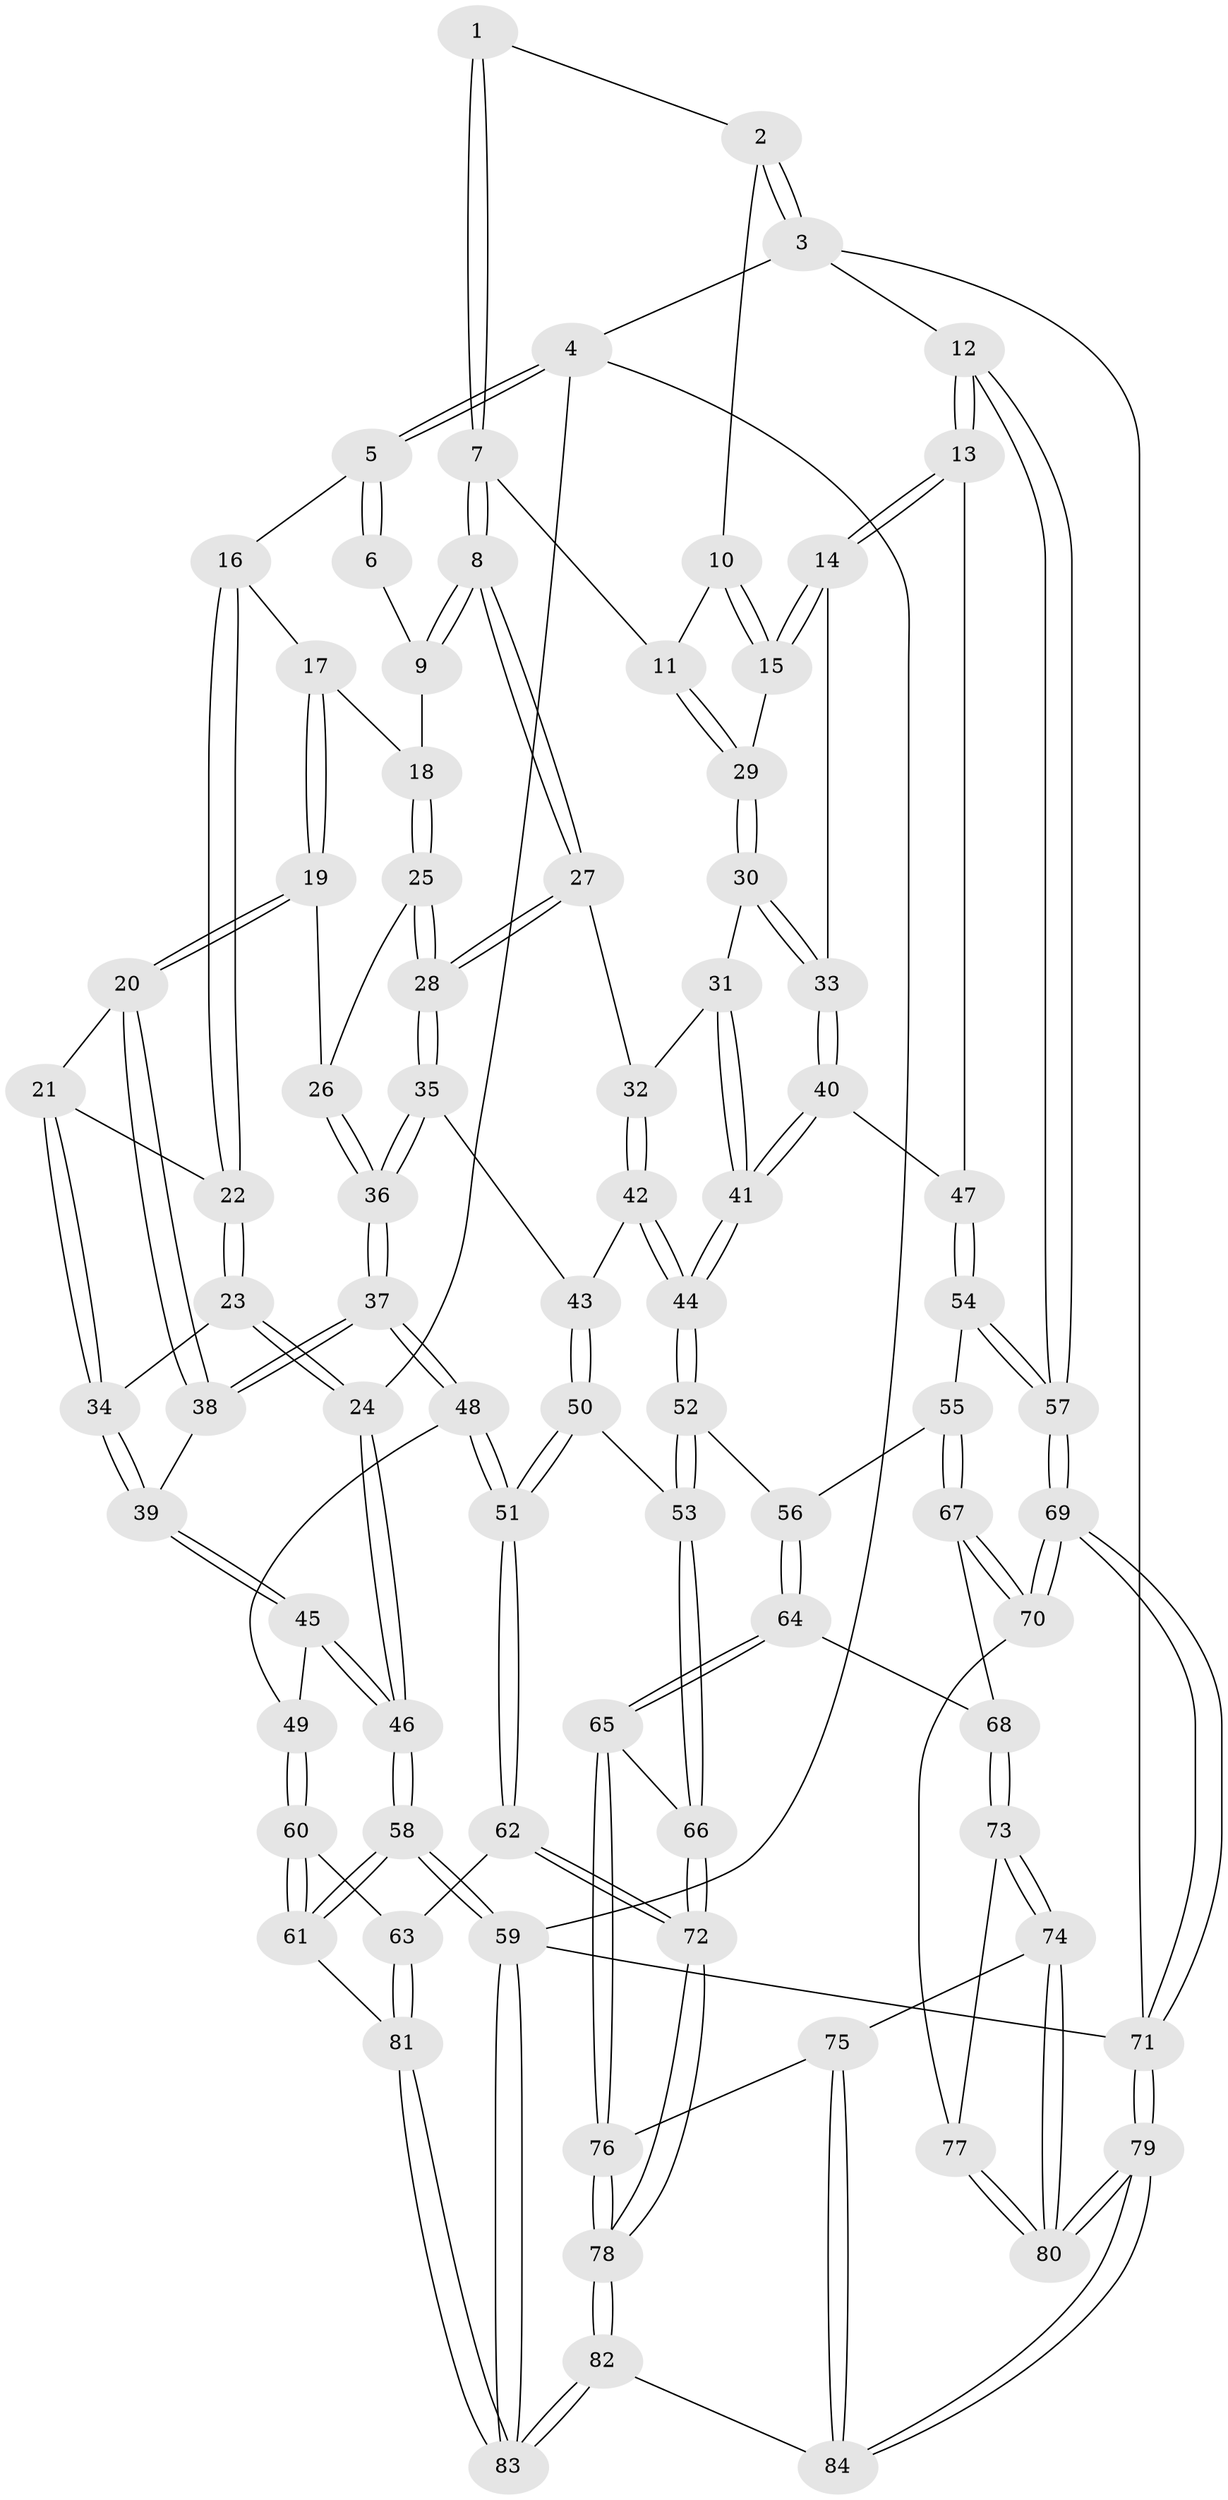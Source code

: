 // Generated by graph-tools (version 1.1) at 2025/27/03/09/25 03:27:12]
// undirected, 84 vertices, 207 edges
graph export_dot {
graph [start="1"]
  node [color=gray90,style=filled];
  1 [pos="+0.6412846866059427+0"];
  2 [pos="+0.9519390756300101+0"];
  3 [pos="+1+0"];
  4 [pos="+0+0"];
  5 [pos="+0+0"];
  6 [pos="+0.5444591480334003+0"];
  7 [pos="+0.6941009888470682+0.08392258012436615"];
  8 [pos="+0.5493587873070249+0.197756024193085"];
  9 [pos="+0.49452358489954235+0"];
  10 [pos="+0.9168176517350718+0"];
  11 [pos="+0.7533643300511035+0.15828619458593818"];
  12 [pos="+1+0.331096097265903"];
  13 [pos="+1+0.32380474884811977"];
  14 [pos="+0.9551646039219046+0.2503446310607951"];
  15 [pos="+0.8888136656010636+0.17245672512742447"];
  16 [pos="+0.07143657410472773+0"];
  17 [pos="+0.2615007189689874+0.07829839395872358"];
  18 [pos="+0.3599080539486763+0.09891774992560004"];
  19 [pos="+0.23960742490024128+0.21478925074732672"];
  20 [pos="+0.2317519122930028+0.21835222568617618"];
  21 [pos="+0.22253680971256448+0.216576383713195"];
  22 [pos="+0.09919149476283282+0.11166535502062255"];
  23 [pos="+0.07240910529948796+0.23374505657455"];
  24 [pos="+0+0.2561397864970802"];
  25 [pos="+0.37193843503870017+0.17673482376946156"];
  26 [pos="+0.2701767287389122+0.22338816717528054"];
  27 [pos="+0.5491939883229865+0.20122447234306995"];
  28 [pos="+0.4362314887297416+0.24759776896280547"];
  29 [pos="+0.7571860168208151+0.1679834383233635"];
  30 [pos="+0.7170251508692711+0.23198566063419046"];
  31 [pos="+0.6364989146148847+0.23495184231522695"];
  32 [pos="+0.5738850954492228+0.22379929080006636"];
  33 [pos="+0.766161904743697+0.33406334967198154"];
  34 [pos="+0.09430910482878807+0.2644297292440967"];
  35 [pos="+0.40072516390649593+0.3290997222854756"];
  36 [pos="+0.3532801714704831+0.3476591959105795"];
  37 [pos="+0.25535601894398385+0.44158245064467105"];
  38 [pos="+0.20620777312934602+0.3499117311415451"];
  39 [pos="+0.09840957215715458+0.28581474068007406"];
  40 [pos="+0.751987317105311+0.39271877135679417"];
  41 [pos="+0.6778506821003992+0.4578965265881251"];
  42 [pos="+0.5724525498991622+0.3887639317459194"];
  43 [pos="+0.42567566395664175+0.3501547948084104"];
  44 [pos="+0.6441009093427701+0.4960895477748516"];
  45 [pos="+0+0.482993551577257"];
  46 [pos="+0+0.4908182249386892"];
  47 [pos="+0.8854278803047643+0.43751581914663507"];
  48 [pos="+0.24003415207289452+0.4978811070790025"];
  49 [pos="+0.12197973364106644+0.5236054383968732"];
  50 [pos="+0.4953336008905966+0.6001616044558026"];
  51 [pos="+0.365077766836396+0.617960925121623"];
  52 [pos="+0.6398119532432134+0.5180589141901586"];
  53 [pos="+0.5130774820351798+0.6016474582607418"];
  54 [pos="+0.8608654625658606+0.5755557630709932"];
  55 [pos="+0.8019214402407281+0.6088824490299736"];
  56 [pos="+0.7324800690908183+0.5829170118318178"];
  57 [pos="+1+0.6061462359855366"];
  58 [pos="+0+0.7566220180917296"];
  59 [pos="+0+1"];
  60 [pos="+0.11583334943670534+0.6238244373543766"];
  61 [pos="+0+0.7753098100373164"];
  62 [pos="+0.3043426298504649+0.7693714313536395"];
  63 [pos="+0.1361602430631498+0.779192264346686"];
  64 [pos="+0.6899435833126122+0.7539147387131587"];
  65 [pos="+0.5615564447668071+0.7325532209982745"];
  66 [pos="+0.5609137483947573+0.732188450856212"];
  67 [pos="+0.8322781379369951+0.7078038968534139"];
  68 [pos="+0.7041375504776859+0.7672857960889016"];
  69 [pos="+1+0.7431707779830067"];
  70 [pos="+0.874374702256451+0.7613010769343201"];
  71 [pos="+1+1"];
  72 [pos="+0.41152257470532866+1"];
  73 [pos="+0.7207945003265787+0.8551464567809831"];
  74 [pos="+0.7175989529196761+0.8612868122981712"];
  75 [pos="+0.6978102196560415+0.8721869200338923"];
  76 [pos="+0.659037533374494+0.8799048331710412"];
  77 [pos="+0.8552785180974446+0.7997034968469495"];
  78 [pos="+0.41712499684561155+1"];
  79 [pos="+1+1"];
  80 [pos="+0.8915942427624256+1"];
  81 [pos="+0.09332987441927046+0.8113337070516795"];
  82 [pos="+0.41355135882925853+1"];
  83 [pos="+0.16589312126554884+1"];
  84 [pos="+0.7518956827777915+1"];
  1 -- 2;
  1 -- 7;
  1 -- 7;
  2 -- 3;
  2 -- 3;
  2 -- 10;
  3 -- 4;
  3 -- 12;
  3 -- 71;
  4 -- 5;
  4 -- 5;
  4 -- 24;
  4 -- 59;
  5 -- 6;
  5 -- 6;
  5 -- 16;
  6 -- 9;
  7 -- 8;
  7 -- 8;
  7 -- 11;
  8 -- 9;
  8 -- 9;
  8 -- 27;
  8 -- 27;
  9 -- 18;
  10 -- 11;
  10 -- 15;
  10 -- 15;
  11 -- 29;
  11 -- 29;
  12 -- 13;
  12 -- 13;
  12 -- 57;
  12 -- 57;
  13 -- 14;
  13 -- 14;
  13 -- 47;
  14 -- 15;
  14 -- 15;
  14 -- 33;
  15 -- 29;
  16 -- 17;
  16 -- 22;
  16 -- 22;
  17 -- 18;
  17 -- 19;
  17 -- 19;
  18 -- 25;
  18 -- 25;
  19 -- 20;
  19 -- 20;
  19 -- 26;
  20 -- 21;
  20 -- 38;
  20 -- 38;
  21 -- 22;
  21 -- 34;
  21 -- 34;
  22 -- 23;
  22 -- 23;
  23 -- 24;
  23 -- 24;
  23 -- 34;
  24 -- 46;
  24 -- 46;
  25 -- 26;
  25 -- 28;
  25 -- 28;
  26 -- 36;
  26 -- 36;
  27 -- 28;
  27 -- 28;
  27 -- 32;
  28 -- 35;
  28 -- 35;
  29 -- 30;
  29 -- 30;
  30 -- 31;
  30 -- 33;
  30 -- 33;
  31 -- 32;
  31 -- 41;
  31 -- 41;
  32 -- 42;
  32 -- 42;
  33 -- 40;
  33 -- 40;
  34 -- 39;
  34 -- 39;
  35 -- 36;
  35 -- 36;
  35 -- 43;
  36 -- 37;
  36 -- 37;
  37 -- 38;
  37 -- 38;
  37 -- 48;
  37 -- 48;
  38 -- 39;
  39 -- 45;
  39 -- 45;
  40 -- 41;
  40 -- 41;
  40 -- 47;
  41 -- 44;
  41 -- 44;
  42 -- 43;
  42 -- 44;
  42 -- 44;
  43 -- 50;
  43 -- 50;
  44 -- 52;
  44 -- 52;
  45 -- 46;
  45 -- 46;
  45 -- 49;
  46 -- 58;
  46 -- 58;
  47 -- 54;
  47 -- 54;
  48 -- 49;
  48 -- 51;
  48 -- 51;
  49 -- 60;
  49 -- 60;
  50 -- 51;
  50 -- 51;
  50 -- 53;
  51 -- 62;
  51 -- 62;
  52 -- 53;
  52 -- 53;
  52 -- 56;
  53 -- 66;
  53 -- 66;
  54 -- 55;
  54 -- 57;
  54 -- 57;
  55 -- 56;
  55 -- 67;
  55 -- 67;
  56 -- 64;
  56 -- 64;
  57 -- 69;
  57 -- 69;
  58 -- 59;
  58 -- 59;
  58 -- 61;
  58 -- 61;
  59 -- 83;
  59 -- 83;
  59 -- 71;
  60 -- 61;
  60 -- 61;
  60 -- 63;
  61 -- 81;
  62 -- 63;
  62 -- 72;
  62 -- 72;
  63 -- 81;
  63 -- 81;
  64 -- 65;
  64 -- 65;
  64 -- 68;
  65 -- 66;
  65 -- 76;
  65 -- 76;
  66 -- 72;
  66 -- 72;
  67 -- 68;
  67 -- 70;
  67 -- 70;
  68 -- 73;
  68 -- 73;
  69 -- 70;
  69 -- 70;
  69 -- 71;
  69 -- 71;
  70 -- 77;
  71 -- 79;
  71 -- 79;
  72 -- 78;
  72 -- 78;
  73 -- 74;
  73 -- 74;
  73 -- 77;
  74 -- 75;
  74 -- 80;
  74 -- 80;
  75 -- 76;
  75 -- 84;
  75 -- 84;
  76 -- 78;
  76 -- 78;
  77 -- 80;
  77 -- 80;
  78 -- 82;
  78 -- 82;
  79 -- 80;
  79 -- 80;
  79 -- 84;
  79 -- 84;
  81 -- 83;
  81 -- 83;
  82 -- 83;
  82 -- 83;
  82 -- 84;
}
